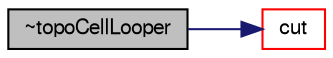 digraph "~topoCellLooper"
{
  bgcolor="transparent";
  edge [fontname="FreeSans",fontsize="10",labelfontname="FreeSans",labelfontsize="10"];
  node [fontname="FreeSans",fontsize="10",shape=record];
  rankdir="LR";
  Node2 [label="~topoCellLooper",height=0.2,width=0.4,color="black", fillcolor="grey75", style="filled", fontcolor="black"];
  Node2 -> Node3 [color="midnightblue",fontsize="10",style="solid",fontname="FreeSans"];
  Node3 [label="cut",height=0.2,width=0.4,color="red",URL="$a21482.html#a3d6305b93327dbf1434bf2c8362a3a3e",tooltip="Create cut along circumference of cellI. Gets current mesh cuts. "];
}
